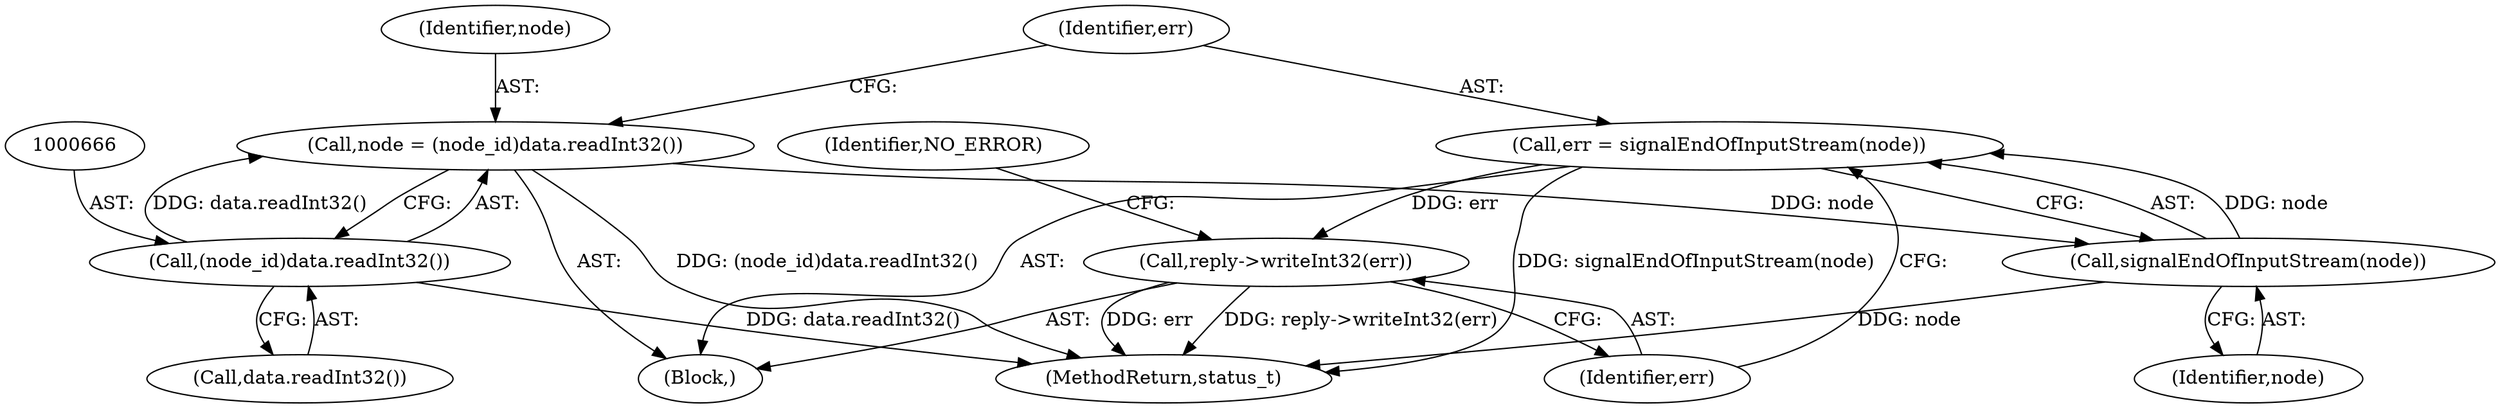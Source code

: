 digraph "0_Android_25be9ac20db51044e1b09ca67906355e4f328d48_0@API" {
"1000669" [label="(Call,err = signalEndOfInputStream(node))"];
"1000671" [label="(Call,signalEndOfInputStream(node))"];
"1000663" [label="(Call,node = (node_id)data.readInt32())"];
"1000665" [label="(Call,(node_id)data.readInt32())"];
"1000673" [label="(Call,reply->writeInt32(err))"];
"1000657" [label="(Block,)"];
"1000672" [label="(Identifier,node)"];
"1000676" [label="(Identifier,NO_ERROR)"];
"1000669" [label="(Call,err = signalEndOfInputStream(node))"];
"1000673" [label="(Call,reply->writeInt32(err))"];
"1000663" [label="(Call,node = (node_id)data.readInt32())"];
"1000665" [label="(Call,(node_id)data.readInt32())"];
"1000664" [label="(Identifier,node)"];
"1000670" [label="(Identifier,err)"];
"1000674" [label="(Identifier,err)"];
"1001056" [label="(MethodReturn,status_t)"];
"1000667" [label="(Call,data.readInt32())"];
"1000671" [label="(Call,signalEndOfInputStream(node))"];
"1000669" -> "1000657"  [label="AST: "];
"1000669" -> "1000671"  [label="CFG: "];
"1000670" -> "1000669"  [label="AST: "];
"1000671" -> "1000669"  [label="AST: "];
"1000674" -> "1000669"  [label="CFG: "];
"1000669" -> "1001056"  [label="DDG: signalEndOfInputStream(node)"];
"1000671" -> "1000669"  [label="DDG: node"];
"1000669" -> "1000673"  [label="DDG: err"];
"1000671" -> "1000672"  [label="CFG: "];
"1000672" -> "1000671"  [label="AST: "];
"1000671" -> "1001056"  [label="DDG: node"];
"1000663" -> "1000671"  [label="DDG: node"];
"1000663" -> "1000657"  [label="AST: "];
"1000663" -> "1000665"  [label="CFG: "];
"1000664" -> "1000663"  [label="AST: "];
"1000665" -> "1000663"  [label="AST: "];
"1000670" -> "1000663"  [label="CFG: "];
"1000663" -> "1001056"  [label="DDG: (node_id)data.readInt32()"];
"1000665" -> "1000663"  [label="DDG: data.readInt32()"];
"1000665" -> "1000667"  [label="CFG: "];
"1000666" -> "1000665"  [label="AST: "];
"1000667" -> "1000665"  [label="AST: "];
"1000665" -> "1001056"  [label="DDG: data.readInt32()"];
"1000673" -> "1000657"  [label="AST: "];
"1000673" -> "1000674"  [label="CFG: "];
"1000674" -> "1000673"  [label="AST: "];
"1000676" -> "1000673"  [label="CFG: "];
"1000673" -> "1001056"  [label="DDG: err"];
"1000673" -> "1001056"  [label="DDG: reply->writeInt32(err)"];
}
